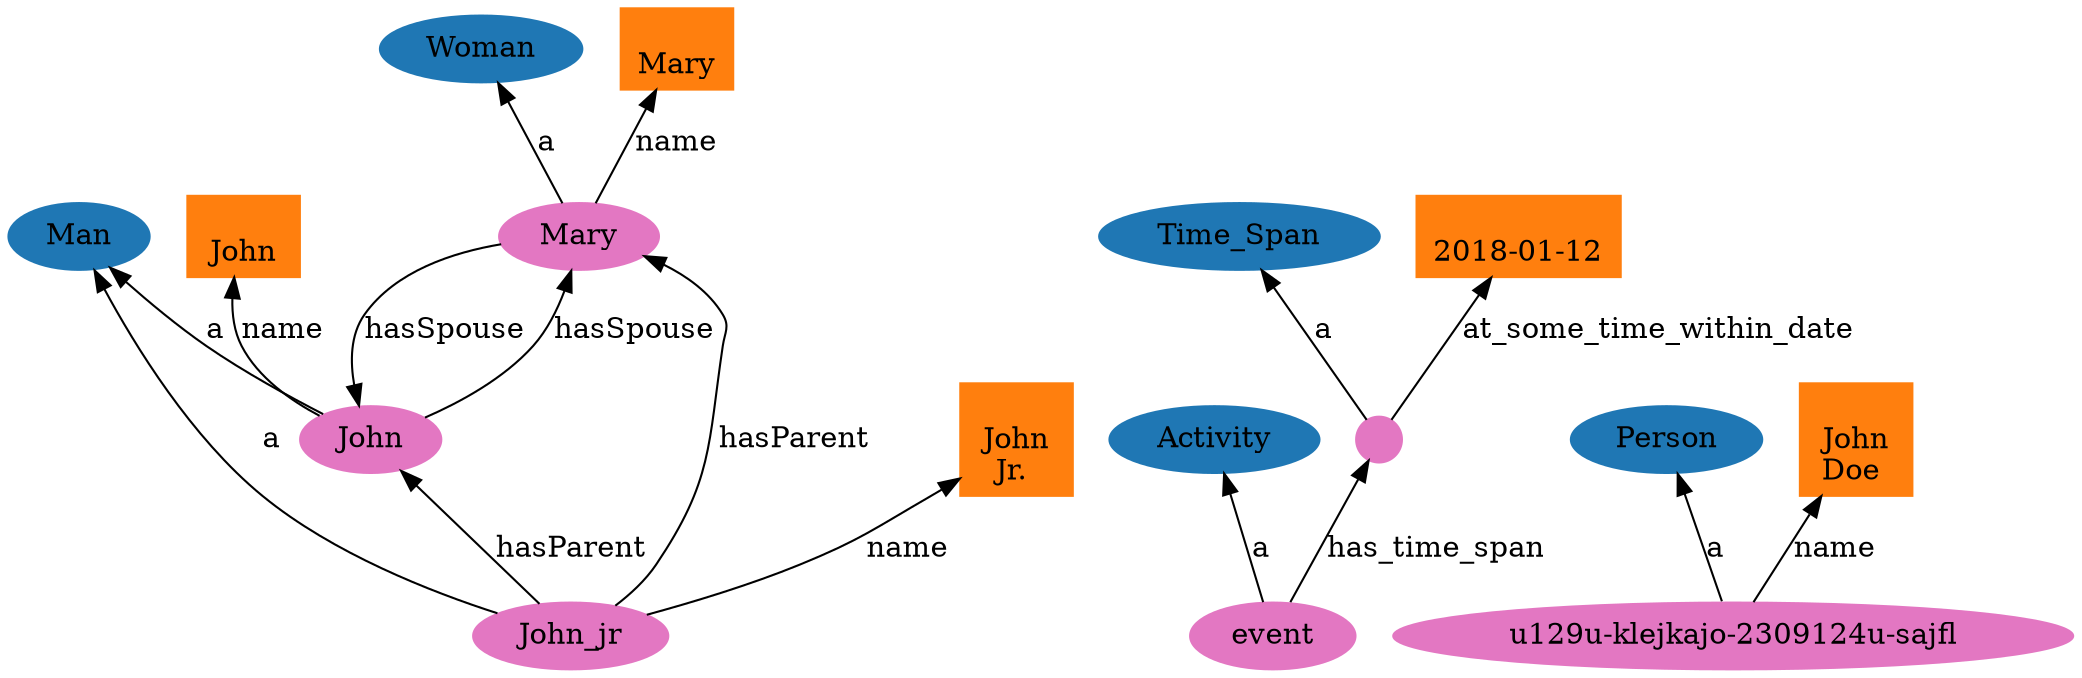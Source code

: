 digraph G {
  rankdir=BT
  node[style="filled" height=.3]
"http://dig.isi.edu/Man" [fillcolor="#1f77b4" color="#1f77b4" label="Man"]
"http://dig.isi.edu/Woman" [fillcolor="#1f77b4" color="#1f77b4" label="Woman"]
"http://dig.isi.edu/Time_Span" [fillcolor="#1f77b4" color="#1f77b4" label="Time_Span"]
"http://dig.isi.edu/Person" [fillcolor="#1f77b4" color="#1f77b4" label="Person"]
"http://dig.isi.edu/Activity" [fillcolor="#1f77b4" color="#1f77b4" label="Activity"]
"http://dig.isi.edu/John" [fillcolor="#e377c2" color="#e377c2" label="John"]
"ub2bL16C20" [fillcolor="#e377c2" color="#e377c2" label="" shape="circle"]
"http://dig.isi.edu/Mary" [fillcolor="#e377c2" color="#e377c2" label="Mary"]
"http://dig.isi.edu/event" [fillcolor="#e377c2" color="#e377c2" label="event"]
"http://dig.isi.edu/John_jr" [fillcolor="#e377c2" color="#e377c2" label="John_jr"]
"http://dig.isi.edu/u129u-klejkajo-2309124u-sajfl" [fillcolor="#e377c2" color="#e377c2" label="u129u-klejkajo-2309124u-sajfl"]
"79d69cd814e04e56b9430298f5488cbb" [fillcolor="#ff7f0e" color="#ff7f0e" label="\nJohn\nDoe " shape="rect"]
"2cbedb0ea50f4fdf9e99f103a643d422" [fillcolor="#ff7f0e" color="#ff7f0e" label="\nJohn\nJr. " shape="rect"]
"0700840993ed4ddab49e61259a571949" [fillcolor="#ff7f0e" color="#ff7f0e" label="\nMary" shape="rect"]
"c7e31976069d4471a2fc3f03cd036933" [fillcolor="#ff7f0e" color="#ff7f0e" label="\nJohn" shape="rect"]
"cac1618c6d224055b097b99ffff4e478" [fillcolor="#ff7f0e" color="#ff7f0e" label="\n2018-01-12" shape="rect"]
  "http://dig.isi.edu/u129u-klejkajo-2309124u-sajfl" -> "79d69cd814e04e56b9430298f5488cbb" [label="name"]
  "http://dig.isi.edu/John_jr" -> "http://dig.isi.edu/Mary" [label="hasParent"]
  "ub2bL16C20" -> "cac1618c6d224055b097b99ffff4e478" [label="at_some_time_within_date"]
  "http://dig.isi.edu/event" -> "http://dig.isi.edu/Activity" [label="a"]
  "http://dig.isi.edu/John" -> "c7e31976069d4471a2fc3f03cd036933" [label="name"]
  "http://dig.isi.edu/event" -> "ub2bL16C20" [label="has_time_span"]
  "http://dig.isi.edu/John_jr" -> "http://dig.isi.edu/Man" [label="a"]
  "http://dig.isi.edu/John" -> "http://dig.isi.edu/Mary" [label="hasSpouse"]
  "ub2bL16C20" -> "http://dig.isi.edu/Time_Span" [label="a"]
  "http://dig.isi.edu/u129u-klejkajo-2309124u-sajfl" -> "http://dig.isi.edu/Person" [label="a"]
  "http://dig.isi.edu/Mary" -> "http://dig.isi.edu/John" [label="hasSpouse"]
  "http://dig.isi.edu/John_jr" -> "2cbedb0ea50f4fdf9e99f103a643d422" [label="name"]
  "http://dig.isi.edu/John" -> "http://dig.isi.edu/Man" [label="a"]
  "http://dig.isi.edu/Mary" -> "0700840993ed4ddab49e61259a571949" [label="name"]
  "http://dig.isi.edu/John_jr" -> "http://dig.isi.edu/John" [label="hasParent"]
  "http://dig.isi.edu/Mary" -> "http://dig.isi.edu/Woman" [label="a"]
}